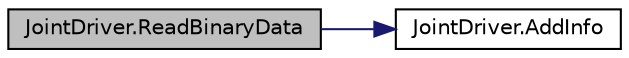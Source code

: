 digraph "JointDriver.ReadBinaryData"
{
  edge [fontname="Helvetica",fontsize="10",labelfontname="Helvetica",labelfontsize="10"];
  node [fontname="Helvetica",fontsize="10",shape=record];
  rankdir="LR";
  Node25 [label="JointDriver.ReadBinaryData",height=0.2,width=0.4,color="black", fillcolor="grey75", style="filled", fontcolor="black"];
  Node25 -> Node26 [color="midnightblue",fontsize="10",style="solid"];
  Node26 [label="JointDriver.AddInfo",height=0.2,width=0.4,color="black", fillcolor="white", style="filled",URL="$class_joint_driver.html#a7b35af4634caa4dbcbe3cd88ba365a68",tooltip="Adds the given joint driver metadata object to this driver, or replaces the existing metadata of the ..."];
}
